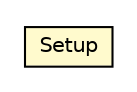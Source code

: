 #!/usr/local/bin/dot
#
# Class diagram 
# Generated by UMLGraph version R5_6-24-gf6e263 (http://www.umlgraph.org/)
#

digraph G {
	edge [fontname="Helvetica",fontsize=10,labelfontname="Helvetica",labelfontsize=10];
	node [fontname="Helvetica",fontsize=10,shape=plaintext];
	nodesep=0.25;
	ranksep=0.5;
	// org.universAAL.lddi.zwave.exporter.Setup
	c7563347 [label=<<table title="org.universAAL.lddi.zwave.exporter.Setup" border="0" cellborder="1" cellspacing="0" cellpadding="2" port="p" bgcolor="lemonChiffon" href="./Setup.html">
		<tr><td><table border="0" cellspacing="0" cellpadding="1">
<tr><td align="center" balign="center"> Setup </td></tr>
		</table></td></tr>
		</table>>, URL="./Setup.html", fontname="Helvetica", fontcolor="black", fontsize=10.0];
}

